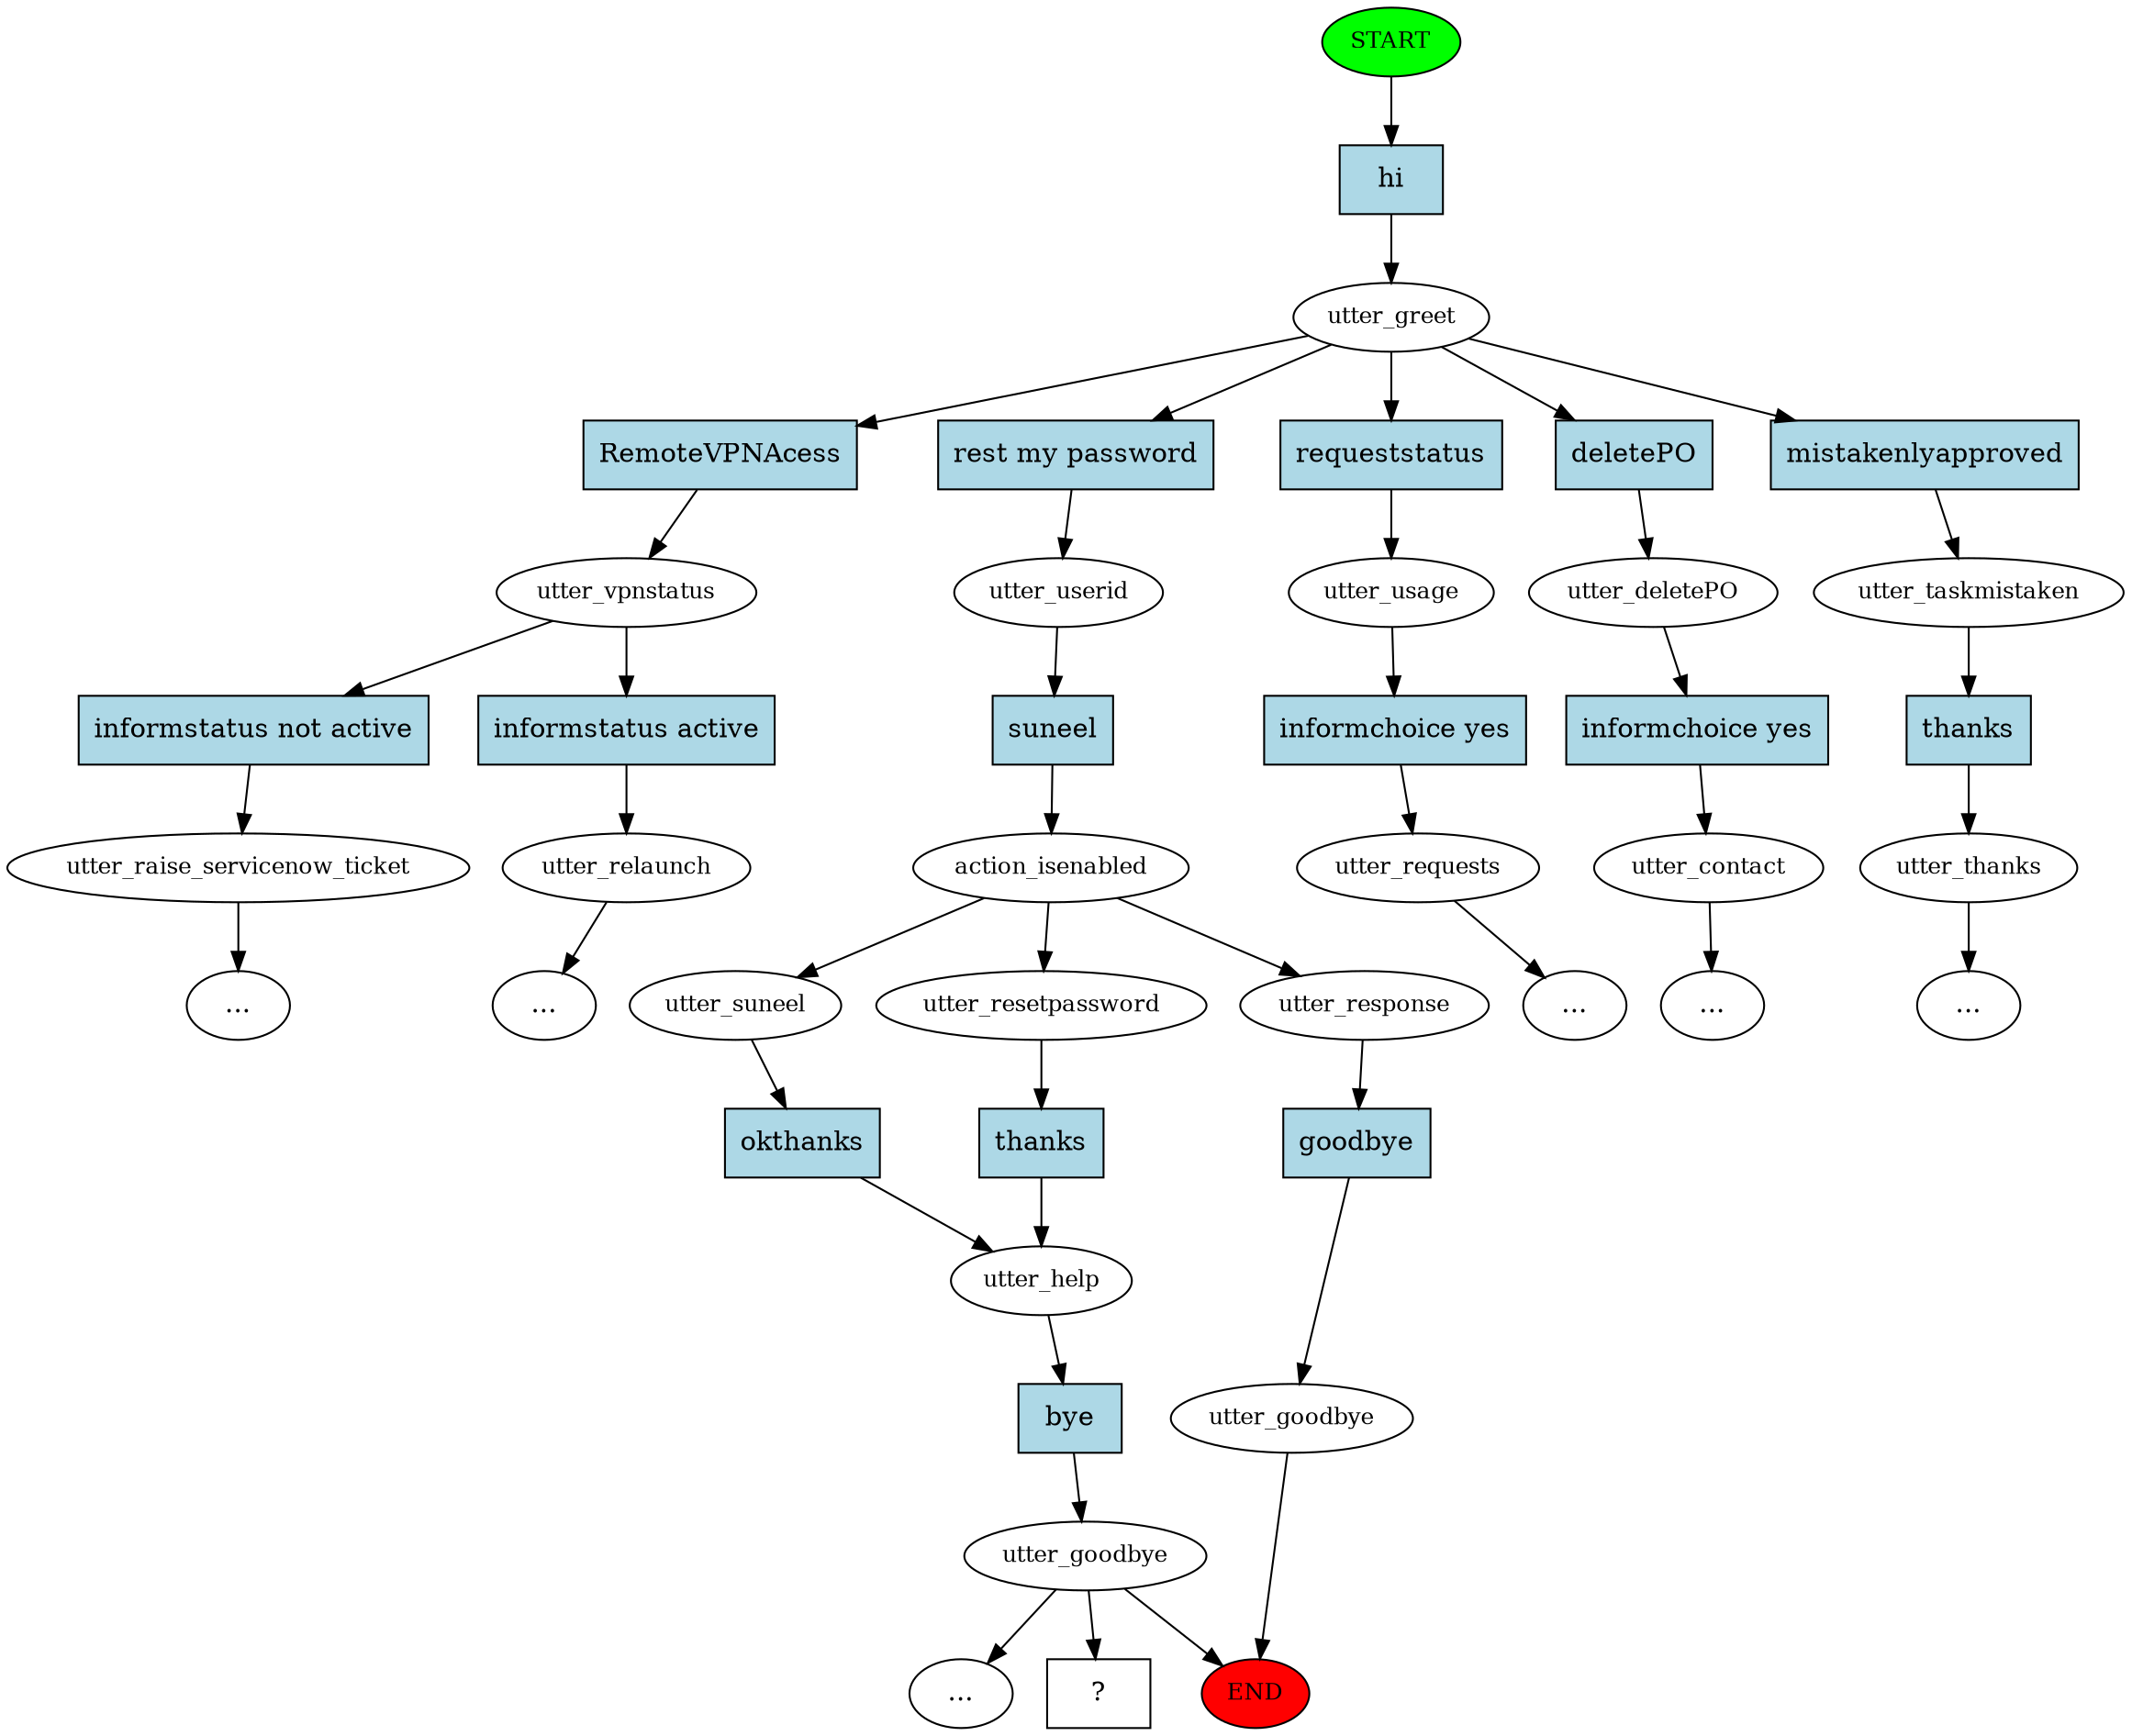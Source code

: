digraph  {
0 [label=START, fillcolor=green, style=filled, fontsize=12, class="start active"];
"-1" [label=END, fillcolor=red, style=filled, fontsize=12, class=end];
1 [label=utter_greet, fontsize=12, class=active];
2 [label=utter_vpnstatus, fontsize=12, class=""];
3 [label=utter_raise_servicenow_ticket, fontsize=12, class=""];
5 [label=utter_userid, fontsize=12, class=active];
6 [label=action_isenabled, fontsize=12, class=active];
7 [label=utter_resetpassword, fontsize=12, class=""];
8 [label=utter_help, fontsize=12, class=active];
9 [label=utter_goodbye, fontsize=12, class=active];
"-4" [label="...", class=ellipsis];
12 [label=utter_relaunch, fontsize=12, class=""];
16 [label=utter_response, fontsize=12, class=""];
17 [label=utter_goodbye, fontsize=12, class=""];
25 [label=utter_usage, fontsize=12, class=""];
26 [label=utter_requests, fontsize=12, class=""];
"-8" [label="...", class=ellipsis];
"-9" [label="...", class=ellipsis];
"-10" [label="...", class=ellipsis];
36 [label=utter_suneel, fontsize=12, class=active];
40 [label=utter_deletePO, fontsize=12, class=""];
41 [label=utter_contact, fontsize=12, class=""];
"-11" [label="...", class=ellipsis];
43 [label=utter_taskmistaken, fontsize=12, class=""];
44 [label=utter_thanks, fontsize=12, class=""];
"-12" [label="...", class=ellipsis];
51 [label="  ?  ", shape=rect, class="intent dashed active"];
52 [label=hi, shape=rect, style=filled, fillcolor=lightblue, class="intent active"];
53 [label=RemoteVPNAcess, shape=rect, style=filled, fillcolor=lightblue, class=intent];
54 [label="rest my password", shape=rect, style=filled, fillcolor=lightblue, class="intent active"];
55 [label=requeststatus, shape=rect, style=filled, fillcolor=lightblue, class=intent];
56 [label=deletePO, shape=rect, style=filled, fillcolor=lightblue, class=intent];
57 [label=mistakenlyapproved, shape=rect, style=filled, fillcolor=lightblue, class=intent];
58 [label="informstatus not active", shape=rect, style=filled, fillcolor=lightblue, class=intent];
59 [label="informstatus active", shape=rect, style=filled, fillcolor=lightblue, class=intent];
60 [label=suneel, shape=rect, style=filled, fillcolor=lightblue, class="intent active"];
61 [label=thanks, shape=rect, style=filled, fillcolor=lightblue, class=intent];
62 [label=bye, shape=rect, style=filled, fillcolor=lightblue, class="intent active"];
63 [label=goodbye, shape=rect, style=filled, fillcolor=lightblue, class=intent];
64 [label="informchoice yes", shape=rect, style=filled, fillcolor=lightblue, class=intent];
65 [label=okthanks, shape=rect, style=filled, fillcolor=lightblue, class="intent active"];
66 [label="informchoice yes", shape=rect, style=filled, fillcolor=lightblue, class=intent];
67 [label=thanks, shape=rect, style=filled, fillcolor=lightblue, class=intent];
0 -> 52  [key=0, class=active];
1 -> 53  [key=0, class=""];
1 -> 54  [key=0, class=active];
1 -> 55  [key=0, class=""];
1 -> 56  [key=0, class=""];
1 -> 57  [key=0, class=""];
2 -> 58  [key=0, class=""];
2 -> 59  [key=0, class=""];
3 -> "-9"  [key=NONE, label="", class=""];
5 -> 60  [key=0, class=active];
6 -> 7  [key=NONE, label="", class=""];
6 -> 16  [key=NONE, label="", class=""];
6 -> 36  [key=NONE, label="", class=active];
7 -> 61  [key=0, class=""];
8 -> 62  [key=0, class=active];
9 -> "-4"  [key=NONE, label="", class=""];
9 -> "-1"  [key=NONE, label="", class=""];
9 -> 51  [key=NONE, label="", class=active];
12 -> "-10"  [key=NONE, label="", class=""];
16 -> 63  [key=0, class=""];
17 -> "-1"  [key=NONE, label="", class=""];
25 -> 64  [key=0, class=""];
26 -> "-8"  [key=NONE, label="", class=""];
36 -> 65  [key=0, class=active];
40 -> 66  [key=0, class=""];
41 -> "-11"  [key=NONE, label="", class=""];
43 -> 67  [key=0, class=""];
44 -> "-12"  [key=NONE, label="", class=""];
52 -> 1  [key=0, class=active];
53 -> 2  [key=0, class=""];
54 -> 5  [key=0, class=active];
55 -> 25  [key=0, class=""];
56 -> 40  [key=0, class=""];
57 -> 43  [key=0, class=""];
58 -> 3  [key=0, class=""];
59 -> 12  [key=0, class=""];
60 -> 6  [key=0, class=active];
61 -> 8  [key=0, class=""];
62 -> 9  [key=0, class=active];
63 -> 17  [key=0, class=""];
64 -> 26  [key=0, class=""];
65 -> 8  [key=0, class=active];
66 -> 41  [key=0, class=""];
67 -> 44  [key=0, class=""];
}
